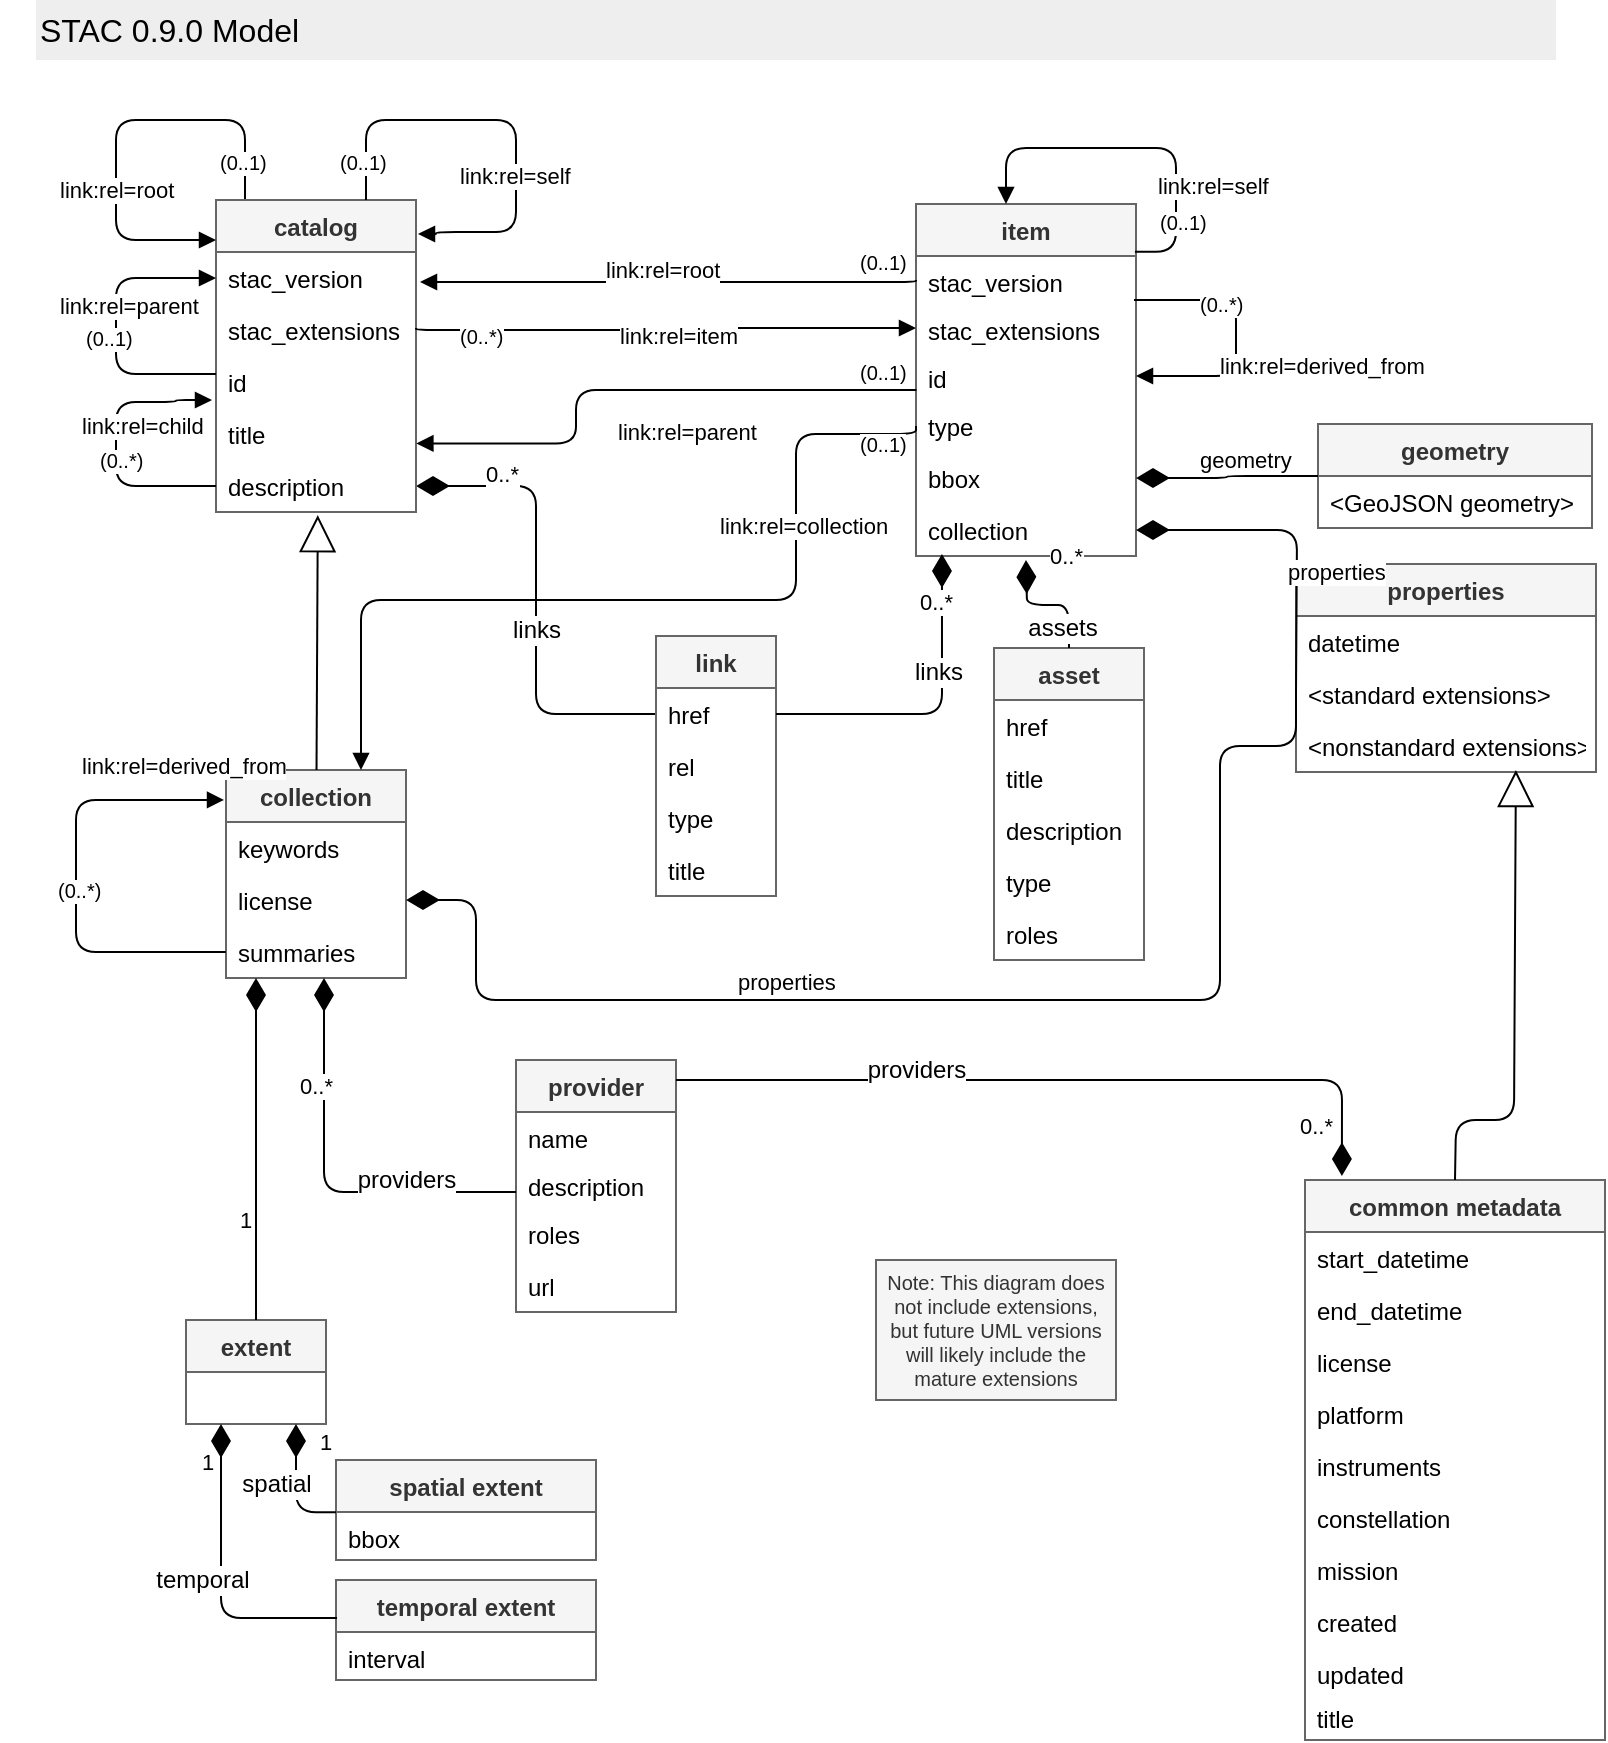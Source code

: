 <mxfile version="12.6.5" type="device"><diagram id="TgNYBds_Jc586sA2aelI" name="STAC 0.7.0"><mxGraphModel dx="754" dy="488" grid="1" gridSize="10" guides="1" tooltips="1" connect="1" arrows="1" fold="1" page="1" pageScale="1" pageWidth="850" pageHeight="1100" math="0" shadow="0"><root><mxCell id="0"/><mxCell id="1" parent="0"/><mxCell id="HuIY_T6q2gdL-3AHE3MU-117" value="0..*" style="endArrow=none;html=1;endSize=12;startArrow=diamondThin;startSize=14;startFill=1;edgeStyle=orthogonalEdgeStyle;align=left;verticalAlign=bottom;entryX=0;entryY=0.5;entryDx=0;entryDy=0;endFill=0;" parent="1" source="HuIY_T6q2gdL-3AHE3MU-6" target="HuIY_T6q2gdL-3AHE3MU-25" edge="1"><mxGeometry x="-0.721" y="-3" relative="1" as="geometry"><mxPoint x="230.0" y="309" as="sourcePoint"/><mxPoint x="460.238" y="433.19" as="targetPoint"/><mxPoint as="offset"/></mxGeometry></mxCell><mxCell id="HuIY_T6q2gdL-3AHE3MU-118" value="links" style="text;html=1;resizable=0;points=[];align=center;verticalAlign=middle;labelBackgroundColor=#ffffff;" parent="HuIY_T6q2gdL-3AHE3MU-117" vertex="1" connectable="0"><mxGeometry x="0.052" y="-6" relative="1" as="geometry"><mxPoint x="6" y="9" as="offset"/></mxGeometry></mxCell><mxCell id="HuIY_T6q2gdL-3AHE3MU-1" value="catalog" style="swimlane;fontStyle=1;childLayout=stackLayout;horizontal=1;startSize=26;fillColor=#f5f5f5;horizontalStack=0;resizeParent=1;resizeParentMax=0;resizeLast=0;collapsible=1;marginBottom=0;strokeColor=#666666;fontColor=#333333;" parent="1" vertex="1"><mxGeometry x="130" y="140" width="100" height="156" as="geometry"/></mxCell><mxCell id="HuIY_T6q2gdL-3AHE3MU-2" value="stac_version&#10;&#10;" style="text;strokeColor=none;fillColor=none;align=left;verticalAlign=top;spacingLeft=4;spacingRight=4;overflow=hidden;rotatable=0;points=[[0,0.5],[1,0.5]];portConstraint=eastwest;" parent="HuIY_T6q2gdL-3AHE3MU-1" vertex="1"><mxGeometry y="26" width="100" height="26" as="geometry"/></mxCell><mxCell id="w-6F14PSl8d6ZXv00X2M-13" value="stac_extensions" style="text;strokeColor=none;fillColor=none;align=left;verticalAlign=top;spacingLeft=4;spacingRight=4;overflow=hidden;rotatable=0;points=[[0,0.5],[1,0.5]];portConstraint=eastwest;" parent="HuIY_T6q2gdL-3AHE3MU-1" vertex="1"><mxGeometry y="52" width="100" height="26" as="geometry"/></mxCell><mxCell id="HuIY_T6q2gdL-3AHE3MU-3" value="id" style="text;strokeColor=none;fillColor=none;align=left;verticalAlign=top;spacingLeft=4;spacingRight=4;overflow=hidden;rotatable=0;points=[[0,0.5],[1,0.5]];portConstraint=eastwest;" parent="HuIY_T6q2gdL-3AHE3MU-1" vertex="1"><mxGeometry y="78" width="100" height="26" as="geometry"/></mxCell><mxCell id="HuIY_T6q2gdL-3AHE3MU-5" value="title" style="text;strokeColor=none;fillColor=none;align=left;verticalAlign=top;spacingLeft=4;spacingRight=4;overflow=hidden;rotatable=0;points=[[0,0.5],[1,0.5]];portConstraint=eastwest;" parent="HuIY_T6q2gdL-3AHE3MU-1" vertex="1"><mxGeometry y="104" width="100" height="26" as="geometry"/></mxCell><mxCell id="HuIY_T6q2gdL-3AHE3MU-6" value="description" style="text;strokeColor=none;fillColor=none;align=left;verticalAlign=top;spacingLeft=4;spacingRight=4;overflow=hidden;rotatable=0;points=[[0,0.5],[1,0.5]];portConstraint=eastwest;" parent="HuIY_T6q2gdL-3AHE3MU-1" vertex="1"><mxGeometry y="130" width="100" height="26" as="geometry"/></mxCell><mxCell id="HuIY_T6q2gdL-3AHE3MU-95" value="link:rel=root" style="endArrow=block;endFill=1;html=1;edgeStyle=orthogonalEdgeStyle;align=left;verticalAlign=top;exitX=0.145;exitY=-0.003;exitDx=0;exitDy=0;exitPerimeter=0;" parent="HuIY_T6q2gdL-3AHE3MU-1" source="HuIY_T6q2gdL-3AHE3MU-1" edge="1"><mxGeometry x="0.178" y="-30" relative="1" as="geometry"><mxPoint x="454.833" y="204.667" as="sourcePoint"/><mxPoint y="20" as="targetPoint"/><Array as="points"><mxPoint x="15" y="-40"/><mxPoint x="-50" y="-40"/><mxPoint x="-50" y="20"/></Array><mxPoint as="offset"/></mxGeometry></mxCell><mxCell id="HuIY_T6q2gdL-3AHE3MU-96" value="(0..1)" style="resizable=0;html=1;align=left;verticalAlign=bottom;labelBackgroundColor=#ffffff;fontSize=10;" parent="HuIY_T6q2gdL-3AHE3MU-95" connectable="0" vertex="1"><mxGeometry x="-1" relative="1" as="geometry"><mxPoint x="-15" y="-10.5" as="offset"/></mxGeometry></mxCell><mxCell id="HuIY_T6q2gdL-3AHE3MU-100" value="link:rel=child" style="endArrow=block;endFill=1;html=1;edgeStyle=orthogonalEdgeStyle;align=left;verticalAlign=top;exitX=0;exitY=0.5;exitDx=0;exitDy=0;" parent="HuIY_T6q2gdL-3AHE3MU-1" source="HuIY_T6q2gdL-3AHE3MU-6" edge="1"><mxGeometry x="0.313" y="20" relative="1" as="geometry"><mxPoint x="-0.048" y="169" as="sourcePoint"/><mxPoint x="-2" y="100" as="targetPoint"/><Array as="points"><mxPoint x="-50" y="143"/><mxPoint x="-50" y="101"/><mxPoint x="-20" y="101"/></Array><mxPoint x="-20" y="19" as="offset"/></mxGeometry></mxCell><mxCell id="HuIY_T6q2gdL-3AHE3MU-101" value="(0..*)" style="resizable=0;html=1;align=left;verticalAlign=bottom;labelBackgroundColor=#ffffff;fontSize=10;" parent="HuIY_T6q2gdL-3AHE3MU-100" connectable="0" vertex="1"><mxGeometry x="-1" relative="1" as="geometry"><mxPoint x="-59.95" y="-4.81" as="offset"/></mxGeometry></mxCell><mxCell id="HuIY_T6q2gdL-3AHE3MU-102" value="link:rel=parent" style="endArrow=block;endFill=1;html=1;edgeStyle=orthogonalEdgeStyle;align=left;verticalAlign=top;entryX=0;entryY=0.5;entryDx=0;entryDy=0;" parent="HuIY_T6q2gdL-3AHE3MU-1" target="HuIY_T6q2gdL-3AHE3MU-2" edge="1"><mxGeometry x="0.311" y="30" relative="1" as="geometry"><mxPoint y="87" as="sourcePoint"/><mxPoint x="138.81" y="280" as="targetPoint"/><Array as="points"><mxPoint x="-3" y="87"/><mxPoint x="-50" y="87"/><mxPoint x="-50" y="39"/></Array><mxPoint as="offset"/></mxGeometry></mxCell><mxCell id="HuIY_T6q2gdL-3AHE3MU-103" value="(0..1)" style="resizable=0;html=1;align=left;verticalAlign=bottom;labelBackgroundColor=#ffffff;fontSize=10;" parent="HuIY_T6q2gdL-3AHE3MU-102" connectable="0" vertex="1"><mxGeometry x="-1" relative="1" as="geometry"><mxPoint x="-67" y="-9.1" as="offset"/></mxGeometry></mxCell><mxCell id="HuIY_T6q2gdL-3AHE3MU-7" value="item" style="swimlane;fontStyle=1;childLayout=stackLayout;horizontal=1;startSize=26;fillColor=#f5f5f5;horizontalStack=0;resizeParent=1;resizeParentMax=0;resizeLast=0;collapsible=1;marginBottom=0;strokeColor=#666666;fontColor=#333333;" parent="1" vertex="1"><mxGeometry x="480" y="142" width="110" height="176" as="geometry"><mxRectangle x="470" y="118" width="60" height="26" as="alternateBounds"/></mxGeometry></mxCell><mxCell id="HuIY_T6q2gdL-3AHE3MU-8" value="stac_version" style="text;strokeColor=none;fillColor=none;align=left;verticalAlign=top;spacingLeft=4;spacingRight=4;overflow=hidden;rotatable=0;points=[[0,0.5],[1,0.5]];portConstraint=eastwest;" parent="HuIY_T6q2gdL-3AHE3MU-7" vertex="1"><mxGeometry y="26" width="110" height="24" as="geometry"/></mxCell><mxCell id="w-6F14PSl8d6ZXv00X2M-2" value="stac_extensions" style="text;strokeColor=none;fillColor=none;align=left;verticalAlign=top;spacingLeft=4;spacingRight=4;overflow=hidden;rotatable=0;points=[[0,0.5],[1,0.5]];portConstraint=eastwest;" parent="HuIY_T6q2gdL-3AHE3MU-7" vertex="1"><mxGeometry y="50" width="110" height="24" as="geometry"/></mxCell><mxCell id="w-6F14PSl8d6ZXv00X2M-1" value="id" style="text;strokeColor=none;fillColor=none;align=left;verticalAlign=top;spacingLeft=4;spacingRight=4;overflow=hidden;rotatable=0;points=[[0,0.5],[1,0.5]];portConstraint=eastwest;" parent="HuIY_T6q2gdL-3AHE3MU-7" vertex="1"><mxGeometry y="74" width="110" height="24" as="geometry"/></mxCell><mxCell id="HuIY_T6q2gdL-3AHE3MU-48" value="link:rel=self" style="endArrow=block;endFill=1;html=1;edgeStyle=orthogonalEdgeStyle;align=left;verticalAlign=top;exitX=0.995;exitY=-0.087;exitDx=0;exitDy=0;exitPerimeter=0;" parent="HuIY_T6q2gdL-3AHE3MU-7" source="HuIY_T6q2gdL-3AHE3MU-8" edge="1"><mxGeometry x="-0.107" y="6" relative="1" as="geometry"><mxPoint x="140" y="72" as="sourcePoint"/><mxPoint x="45" as="targetPoint"/><Array as="points"><mxPoint x="130" y="24"/><mxPoint x="130" y="-28"/><mxPoint x="45" y="-28"/></Array><mxPoint as="offset"/></mxGeometry></mxCell><mxCell id="HuIY_T6q2gdL-3AHE3MU-49" value="(0..1)" style="resizable=0;html=1;align=left;verticalAlign=bottom;labelBackgroundColor=#ffffff;fontSize=10;" parent="HuIY_T6q2gdL-3AHE3MU-48" connectable="0" vertex="1"><mxGeometry x="-1" relative="1" as="geometry"><mxPoint x="11" y="-6" as="offset"/></mxGeometry></mxCell><mxCell id="HuIY_T6q2gdL-3AHE3MU-9" value="type" style="text;strokeColor=none;fillColor=none;align=left;verticalAlign=top;spacingLeft=4;spacingRight=4;overflow=hidden;rotatable=0;points=[[0,0.5],[1,0.5]];portConstraint=eastwest;" parent="HuIY_T6q2gdL-3AHE3MU-7" vertex="1"><mxGeometry y="98" width="110" height="26" as="geometry"/></mxCell><mxCell id="HuIY_T6q2gdL-3AHE3MU-11" value="bbox" style="text;strokeColor=none;fillColor=none;align=left;verticalAlign=top;spacingLeft=4;spacingRight=4;overflow=hidden;rotatable=0;points=[[0,0.5],[1,0.5]];portConstraint=eastwest;" parent="HuIY_T6q2gdL-3AHE3MU-7" vertex="1"><mxGeometry y="124" width="110" height="26" as="geometry"/></mxCell><mxCell id="HuIY_T6q2gdL-3AHE3MU-10" value="collection" style="text;strokeColor=none;fillColor=none;align=left;verticalAlign=top;spacingLeft=4;spacingRight=4;overflow=hidden;rotatable=0;points=[[0,0.5],[1,0.5]];portConstraint=eastwest;" parent="HuIY_T6q2gdL-3AHE3MU-7" vertex="1"><mxGeometry y="150" width="110" height="26" as="geometry"/></mxCell><mxCell id="HuIY_T6q2gdL-3AHE3MU-62" value="link:rel=derived_from" style="endArrow=block;endFill=1;html=1;edgeStyle=orthogonalEdgeStyle;align=left;verticalAlign=top;entryX=1;entryY=0.5;entryDx=0;entryDy=0;" parent="HuIY_T6q2gdL-3AHE3MU-7" target="w-6F14PSl8d6ZXv00X2M-1" edge="1"><mxGeometry x="0.022" y="-10" relative="1" as="geometry"><mxPoint x="109" y="48" as="sourcePoint"/><mxPoint x="110" y="115" as="targetPoint"/><Array as="points"><mxPoint x="160" y="48"/><mxPoint x="160" y="86"/></Array><mxPoint as="offset"/></mxGeometry></mxCell><mxCell id="HuIY_T6q2gdL-3AHE3MU-63" value="(0..*)" style="resizable=0;html=1;align=left;verticalAlign=bottom;labelBackgroundColor=#ffffff;fontSize=10;" parent="HuIY_T6q2gdL-3AHE3MU-62" connectable="0" vertex="1"><mxGeometry x="-1" relative="1" as="geometry"><mxPoint x="31" y="10" as="offset"/></mxGeometry></mxCell><mxCell id="HuIY_T6q2gdL-3AHE3MU-18" value="collection" style="swimlane;fontStyle=1;childLayout=stackLayout;horizontal=1;startSize=26;fillColor=#f5f5f5;horizontalStack=0;resizeParent=1;resizeParentMax=0;resizeLast=0;collapsible=1;marginBottom=0;strokeColor=#666666;fontColor=#333333;" parent="1" vertex="1"><mxGeometry x="135" y="425" width="90" height="104" as="geometry"/></mxCell><mxCell id="HuIY_T6q2gdL-3AHE3MU-19" value="keywords" style="text;strokeColor=none;fillColor=none;align=left;verticalAlign=top;spacingLeft=4;spacingRight=4;overflow=hidden;rotatable=0;points=[[0,0.5],[1,0.5]];portConstraint=eastwest;" parent="HuIY_T6q2gdL-3AHE3MU-18" vertex="1"><mxGeometry y="26" width="90" height="26" as="geometry"/></mxCell><mxCell id="HuIY_T6q2gdL-3AHE3MU-22" value="license" style="text;strokeColor=none;fillColor=none;align=left;verticalAlign=top;spacingLeft=4;spacingRight=4;overflow=hidden;rotatable=0;points=[[0,0.5],[1,0.5]];portConstraint=eastwest;" parent="HuIY_T6q2gdL-3AHE3MU-18" vertex="1"><mxGeometry y="52" width="90" height="26" as="geometry"/></mxCell><mxCell id="HuIY_T6q2gdL-3AHE3MU-131" value="link:rel=derived_from" style="endArrow=block;endFill=1;html=1;edgeStyle=orthogonalEdgeStyle;align=left;verticalAlign=top;entryX=-0.011;entryY=0.144;entryDx=0;entryDy=0;entryPerimeter=0;" parent="HuIY_T6q2gdL-3AHE3MU-18" target="HuIY_T6q2gdL-3AHE3MU-18" edge="1"><mxGeometry x="0.341" y="-41" relative="1" as="geometry"><mxPoint x="-1" y="91" as="sourcePoint"/><mxPoint x="-75" y="-35" as="targetPoint"/><Array as="points"><mxPoint y="91"/><mxPoint x="-75" y="91"/><mxPoint x="-75" y="15"/></Array><mxPoint x="-40" y="-31" as="offset"/></mxGeometry></mxCell><mxCell id="HuIY_T6q2gdL-3AHE3MU-132" value="(0..*)" style="resizable=0;html=1;align=left;verticalAlign=bottom;labelBackgroundColor=#ffffff;fontSize=10;" parent="HuIY_T6q2gdL-3AHE3MU-131" connectable="0" vertex="1"><mxGeometry x="-1" relative="1" as="geometry"><mxPoint x="-85" y="-22.2" as="offset"/></mxGeometry></mxCell><mxCell id="HuIY_T6q2gdL-3AHE3MU-20" value="summaries" style="text;strokeColor=none;fillColor=none;align=left;verticalAlign=top;spacingLeft=4;spacingRight=4;overflow=hidden;rotatable=0;points=[[0,0.5],[1,0.5]];portConstraint=eastwest;" parent="HuIY_T6q2gdL-3AHE3MU-18" vertex="1"><mxGeometry y="78" width="90" height="26" as="geometry"/></mxCell><mxCell id="HuIY_T6q2gdL-3AHE3MU-23" value="link" style="swimlane;fontStyle=1;childLayout=stackLayout;horizontal=1;startSize=26;fillColor=#f5f5f5;horizontalStack=0;resizeParent=1;resizeParentMax=0;resizeLast=0;collapsible=1;marginBottom=0;strokeColor=#666666;fontColor=#333333;" parent="1" vertex="1"><mxGeometry x="350" y="358" width="60" height="130" as="geometry"/></mxCell><mxCell id="HuIY_T6q2gdL-3AHE3MU-25" value="href" style="text;strokeColor=none;fillColor=none;align=left;verticalAlign=top;spacingLeft=4;spacingRight=4;overflow=hidden;rotatable=0;points=[[0,0.5],[1,0.5]];portConstraint=eastwest;" parent="HuIY_T6q2gdL-3AHE3MU-23" vertex="1"><mxGeometry y="26" width="60" height="26" as="geometry"/></mxCell><mxCell id="HuIY_T6q2gdL-3AHE3MU-24" value="rel" style="text;strokeColor=none;fillColor=none;align=left;verticalAlign=top;spacingLeft=4;spacingRight=4;overflow=hidden;rotatable=0;points=[[0,0.5],[1,0.5]];portConstraint=eastwest;" parent="HuIY_T6q2gdL-3AHE3MU-23" vertex="1"><mxGeometry y="52" width="60" height="26" as="geometry"/></mxCell><mxCell id="HuIY_T6q2gdL-3AHE3MU-26" value="type" style="text;strokeColor=none;fillColor=none;align=left;verticalAlign=top;spacingLeft=4;spacingRight=4;overflow=hidden;rotatable=0;points=[[0,0.5],[1,0.5]];portConstraint=eastwest;" parent="HuIY_T6q2gdL-3AHE3MU-23" vertex="1"><mxGeometry y="78" width="60" height="26" as="geometry"/></mxCell><mxCell id="HuIY_T6q2gdL-3AHE3MU-27" value="title" style="text;strokeColor=none;fillColor=none;align=left;verticalAlign=top;spacingLeft=4;spacingRight=4;overflow=hidden;rotatable=0;points=[[0,0.5],[1,0.5]];portConstraint=eastwest;" parent="HuIY_T6q2gdL-3AHE3MU-23" vertex="1"><mxGeometry y="104" width="60" height="26" as="geometry"/></mxCell><mxCell id="HuIY_T6q2gdL-3AHE3MU-28" value="geometry" style="swimlane;fontStyle=1;childLayout=stackLayout;horizontal=1;startSize=26;fillColor=#f5f5f5;horizontalStack=0;resizeParent=1;resizeParentMax=0;resizeLast=0;collapsible=1;marginBottom=0;strokeColor=#666666;fontColor=#333333;" parent="1" vertex="1"><mxGeometry x="681" y="252" width="137" height="52" as="geometry"/></mxCell><mxCell id="HuIY_T6q2gdL-3AHE3MU-29" value="&lt;GeoJSON geometry&gt;" style="text;strokeColor=none;fillColor=none;align=left;verticalAlign=top;spacingLeft=4;spacingRight=4;overflow=hidden;rotatable=0;points=[[0,0.5],[1,0.5]];portConstraint=eastwest;" parent="HuIY_T6q2gdL-3AHE3MU-28" vertex="1"><mxGeometry y="26" width="137" height="26" as="geometry"/></mxCell><mxCell id="HuIY_T6q2gdL-3AHE3MU-37" value="properties" style="swimlane;fontStyle=1;childLayout=stackLayout;horizontal=1;startSize=26;fillColor=#f5f5f5;horizontalStack=0;resizeParent=1;resizeParentMax=0;resizeLast=0;collapsible=1;marginBottom=0;strokeColor=#666666;fontColor=#333333;spacing=2;" parent="1" vertex="1"><mxGeometry x="670" y="322" width="150" height="104" as="geometry"/></mxCell><mxCell id="HuIY_T6q2gdL-3AHE3MU-38" value="datetime" style="text;strokeColor=none;fillColor=none;align=left;verticalAlign=top;spacingLeft=4;spacingRight=4;overflow=hidden;rotatable=0;points=[[0,0.5],[1,0.5]];portConstraint=eastwest;spacing=2;" parent="HuIY_T6q2gdL-3AHE3MU-37" vertex="1"><mxGeometry y="26" width="150" height="26" as="geometry"/></mxCell><mxCell id="HuIY_T6q2gdL-3AHE3MU-40" value="&lt;standard extensions&gt;" style="text;strokeColor=none;fillColor=none;align=left;verticalAlign=top;spacingLeft=4;spacingRight=4;overflow=hidden;rotatable=0;points=[[0,0.5],[1,0.5]];portConstraint=eastwest;" parent="HuIY_T6q2gdL-3AHE3MU-37" vertex="1"><mxGeometry y="52" width="150" height="26" as="geometry"/></mxCell><mxCell id="HuIY_T6q2gdL-3AHE3MU-41" value="&lt;nonstandard extensions&gt;" style="text;strokeColor=none;fillColor=none;align=left;verticalAlign=top;spacingLeft=4;spacingRight=4;overflow=hidden;rotatable=0;points=[[0,0.5],[1,0.5]];portConstraint=eastwest;" parent="HuIY_T6q2gdL-3AHE3MU-37" vertex="1"><mxGeometry y="78" width="150" height="26" as="geometry"/></mxCell><mxCell id="HuIY_T6q2gdL-3AHE3MU-51" value="geometry" style="endArrow=none;html=1;endSize=12;startArrow=diamondThin;startSize=14;startFill=1;edgeStyle=orthogonalEdgeStyle;align=left;verticalAlign=bottom;endFill=0;exitX=1;exitY=0.5;exitDx=0;exitDy=0;" parent="1" source="HuIY_T6q2gdL-3AHE3MU-11" target="HuIY_T6q2gdL-3AHE3MU-28" edge="1"><mxGeometry x="-0.361" relative="1" as="geometry"><mxPoint x="610" y="340" as="sourcePoint"/><mxPoint x="560" y="310" as="targetPoint"/><mxPoint as="offset"/></mxGeometry></mxCell><mxCell id="HuIY_T6q2gdL-3AHE3MU-52" value="properties" style="endArrow=none;html=1;endSize=12;startArrow=diamondThin;startSize=14;startFill=1;edgeStyle=orthogonalEdgeStyle;align=left;verticalAlign=bottom;entryX=0;entryY=0.5;entryDx=0;entryDy=0;endFill=0;" parent="1" source="HuIY_T6q2gdL-3AHE3MU-10" edge="1"><mxGeometry x="-0.094" y="-30" relative="1" as="geometry"><mxPoint x="540" y="400" as="sourcePoint"/><mxPoint x="670" y="387" as="targetPoint"/><mxPoint as="offset"/></mxGeometry></mxCell><mxCell id="HuIY_T6q2gdL-3AHE3MU-53" value="0..*" style="endArrow=none;html=1;endSize=12;startArrow=diamondThin;startSize=14;startFill=1;edgeStyle=orthogonalEdgeStyle;align=left;verticalAlign=bottom;entryX=1;entryY=0.5;entryDx=0;entryDy=0;endFill=0;exitX=0.118;exitY=0.962;exitDx=0;exitDy=0;exitPerimeter=0;" parent="1" source="HuIY_T6q2gdL-3AHE3MU-10" target="HuIY_T6q2gdL-3AHE3MU-25" edge="1"><mxGeometry x="-0.595" y="-13" relative="1" as="geometry"><mxPoint x="500" y="380" as="sourcePoint"/><mxPoint x="540.143" y="738.714" as="targetPoint"/><mxPoint as="offset"/></mxGeometry></mxCell><mxCell id="HuIY_T6q2gdL-3AHE3MU-54" value="links" style="text;html=1;resizable=0;points=[];align=center;verticalAlign=middle;labelBackgroundColor=#ffffff;" parent="HuIY_T6q2gdL-3AHE3MU-53" vertex="1" connectable="0"><mxGeometry x="0.052" y="-6" relative="1" as="geometry"><mxPoint x="3" y="-15" as="offset"/></mxGeometry></mxCell><mxCell id="HuIY_T6q2gdL-3AHE3MU-55" value="asset" style="swimlane;fontStyle=1;childLayout=stackLayout;horizontal=1;startSize=26;fillColor=#f5f5f5;horizontalStack=0;resizeParent=1;resizeParentMax=0;resizeLast=0;collapsible=1;marginBottom=0;strokeColor=#666666;fontColor=#333333;" parent="1" vertex="1"><mxGeometry x="519" y="364" width="75" height="156" as="geometry"/></mxCell><mxCell id="HuIY_T6q2gdL-3AHE3MU-56" value="href" style="text;strokeColor=none;fillColor=none;align=left;verticalAlign=top;spacingLeft=4;spacingRight=4;overflow=hidden;rotatable=0;points=[[0,0.5],[1,0.5]];portConstraint=eastwest;" parent="HuIY_T6q2gdL-3AHE3MU-55" vertex="1"><mxGeometry y="26" width="75" height="26" as="geometry"/></mxCell><mxCell id="HuIY_T6q2gdL-3AHE3MU-58" value="title" style="text;strokeColor=none;fillColor=none;align=left;verticalAlign=top;spacingLeft=4;spacingRight=4;overflow=hidden;rotatable=0;points=[[0,0.5],[1,0.5]];portConstraint=eastwest;" parent="HuIY_T6q2gdL-3AHE3MU-55" vertex="1"><mxGeometry y="52" width="75" height="26" as="geometry"/></mxCell><mxCell id="HuIY_T6q2gdL-3AHE3MU-57" value="description" style="text;strokeColor=none;fillColor=none;align=left;verticalAlign=top;spacingLeft=4;spacingRight=4;overflow=hidden;rotatable=0;points=[[0,0.5],[1,0.5]];portConstraint=eastwest;" parent="HuIY_T6q2gdL-3AHE3MU-55" vertex="1"><mxGeometry y="78" width="75" height="26" as="geometry"/></mxCell><mxCell id="2O_Iisf177nRd3odAzo--13" value="type" style="text;strokeColor=none;fillColor=none;align=left;verticalAlign=top;spacingLeft=4;spacingRight=4;overflow=hidden;rotatable=0;points=[[0,0.5],[1,0.5]];portConstraint=eastwest;" parent="HuIY_T6q2gdL-3AHE3MU-55" vertex="1"><mxGeometry y="104" width="75" height="26" as="geometry"/></mxCell><mxCell id="2O_Iisf177nRd3odAzo--20" value="roles" style="text;strokeColor=none;fillColor=none;align=left;verticalAlign=top;spacingLeft=4;spacingRight=4;overflow=hidden;rotatable=0;points=[[0,0.5],[1,0.5]];portConstraint=eastwest;" parent="HuIY_T6q2gdL-3AHE3MU-55" vertex="1"><mxGeometry y="130" width="75" height="26" as="geometry"/></mxCell><mxCell id="HuIY_T6q2gdL-3AHE3MU-60" value="0..*" style="endArrow=none;html=1;endSize=12;startArrow=diamondThin;startSize=14;startFill=1;edgeStyle=orthogonalEdgeStyle;align=left;verticalAlign=bottom;entryX=0.5;entryY=0;entryDx=0;entryDy=0;endFill=0;" parent="1" target="HuIY_T6q2gdL-3AHE3MU-55" edge="1"><mxGeometry x="0.004" y="14" relative="1" as="geometry"><mxPoint x="535" y="320" as="sourcePoint"/><mxPoint x="390" y="439" as="targetPoint"/><mxPoint y="-2" as="offset"/></mxGeometry></mxCell><mxCell id="HuIY_T6q2gdL-3AHE3MU-61" value="assets" style="text;html=1;resizable=0;points=[];align=center;verticalAlign=middle;labelBackgroundColor=#ffffff;" parent="HuIY_T6q2gdL-3AHE3MU-60" vertex="1" connectable="0"><mxGeometry x="0.052" y="-6" relative="1" as="geometry"><mxPoint x="5.84" y="5.19" as="offset"/></mxGeometry></mxCell><mxCell id="HuIY_T6q2gdL-3AHE3MU-64" value="Note: This diagram does not include extensions, but future UML versions will likely include the mature extensions" style="rounded=0;whiteSpace=wrap;html=1;fillColor=#f5f5f5;strokeColor=#666666;fontSize=10;fontColor=#333333;" parent="1" vertex="1"><mxGeometry x="460" y="670" width="120" height="70" as="geometry"/></mxCell><mxCell id="HuIY_T6q2gdL-3AHE3MU-92" value="STAC 0.9.0 Model" style="rounded=0;whiteSpace=wrap;html=1;fontSize=16;fillColor=#eeeeee;strokeColor=none;fontStyle=0;align=left;" parent="1" vertex="1"><mxGeometry x="40" y="40" width="760" height="30" as="geometry"/></mxCell><mxCell id="HuIY_T6q2gdL-3AHE3MU-98" value="link:rel=self" style="endArrow=block;endFill=1;html=1;edgeStyle=orthogonalEdgeStyle;align=left;verticalAlign=top;exitX=0.75;exitY=0;exitDx=0;exitDy=0;" parent="1" source="HuIY_T6q2gdL-3AHE3MU-1" edge="1"><mxGeometry x="0.178" y="-30" relative="1" as="geometry"><mxPoint x="305" y="290" as="sourcePoint"/><mxPoint x="231" y="157" as="targetPoint"/><Array as="points"><mxPoint x="205" y="100"/><mxPoint x="280" y="100"/><mxPoint x="280" y="156"/><mxPoint x="240" y="156"/><mxPoint x="240" y="157"/></Array><mxPoint as="offset"/></mxGeometry></mxCell><mxCell id="HuIY_T6q2gdL-3AHE3MU-99" value="(0..1)" style="resizable=0;html=1;align=left;verticalAlign=bottom;labelBackgroundColor=#ffffff;fontSize=10;" parent="HuIY_T6q2gdL-3AHE3MU-98" connectable="0" vertex="1"><mxGeometry x="-1" relative="1" as="geometry"><mxPoint x="-15" y="-10.5" as="offset"/></mxGeometry></mxCell><mxCell id="HuIY_T6q2gdL-3AHE3MU-105" value="" style="endArrow=block;endSize=16;endFill=0;html=1;fontSize=10;entryX=0.509;entryY=1.06;entryDx=0;entryDy=0;entryPerimeter=0;" parent="1" source="HuIY_T6q2gdL-3AHE3MU-18" target="HuIY_T6q2gdL-3AHE3MU-6" edge="1"><mxGeometry width="160" relative="1" as="geometry"><mxPoint x="200" y="370" as="sourcePoint"/><mxPoint x="181" y="324.002" as="targetPoint"/><Array as="points"/></mxGeometry></mxCell><mxCell id="HuIY_T6q2gdL-3AHE3MU-107" value="link:rel=root" style="endArrow=block;endFill=1;html=1;edgeStyle=orthogonalEdgeStyle;align=left;verticalAlign=top;exitX=0;exitY=0.5;exitDx=0;exitDy=0;" parent="1" source="HuIY_T6q2gdL-3AHE3MU-8" edge="1"><mxGeometry x="0.429" y="-27" relative="1" as="geometry"><mxPoint x="478" y="182" as="sourcePoint"/><mxPoint x="232" y="181" as="targetPoint"/><Array as="points"><mxPoint x="480" y="181"/></Array><mxPoint x="20" y="8" as="offset"/></mxGeometry></mxCell><mxCell id="HuIY_T6q2gdL-3AHE3MU-108" value="(0..1)" style="resizable=0;html=1;align=left;verticalAlign=bottom;labelBackgroundColor=#ffffff;fontSize=10;" parent="HuIY_T6q2gdL-3AHE3MU-107" connectable="0" vertex="1"><mxGeometry x="-1" relative="1" as="geometry"><mxPoint x="-30" y="-1" as="offset"/></mxGeometry></mxCell><mxCell id="HuIY_T6q2gdL-3AHE3MU-111" value="link:rel=item" style="endArrow=block;endFill=1;html=1;edgeStyle=orthogonalEdgeStyle;align=left;verticalAlign=top;" parent="1" edge="1"><mxGeometry x="0.007" y="28" relative="1" as="geometry"><mxPoint x="230" y="204" as="sourcePoint"/><mxPoint x="480" y="204" as="targetPoint"/><Array as="points"><mxPoint x="375" y="205"/><mxPoint x="375" y="204"/></Array><mxPoint x="-26" y="18" as="offset"/></mxGeometry></mxCell><mxCell id="HuIY_T6q2gdL-3AHE3MU-112" value="(0..*)" style="resizable=0;html=1;align=left;verticalAlign=bottom;labelBackgroundColor=#ffffff;fontSize=10;" parent="HuIY_T6q2gdL-3AHE3MU-111" connectable="0" vertex="1"><mxGeometry x="-1" relative="1" as="geometry"><mxPoint x="20" y="12" as="offset"/></mxGeometry></mxCell><mxCell id="HuIY_T6q2gdL-3AHE3MU-113" value="link:rel=parent" style="endArrow=block;endFill=1;html=1;edgeStyle=orthogonalEdgeStyle;align=left;verticalAlign=top;exitX=0;exitY=0.5;exitDx=0;exitDy=0;entryX=1.002;entryY=0.681;entryDx=0;entryDy=0;entryPerimeter=0;" parent="1" target="HuIY_T6q2gdL-3AHE3MU-5" edge="1"><mxGeometry x="0.429" y="-27" relative="1" as="geometry"><mxPoint x="480.238" y="235.048" as="sourcePoint"/><mxPoint x="270.238" y="235.048" as="targetPoint"/><Array as="points"><mxPoint x="310" y="235"/></Array><mxPoint x="20" y="8" as="offset"/></mxGeometry></mxCell><mxCell id="HuIY_T6q2gdL-3AHE3MU-114" value="(0..1)" style="resizable=0;html=1;align=left;verticalAlign=bottom;labelBackgroundColor=#ffffff;fontSize=10;" parent="HuIY_T6q2gdL-3AHE3MU-113" connectable="0" vertex="1"><mxGeometry x="-1" relative="1" as="geometry"><mxPoint x="-30" y="-1" as="offset"/></mxGeometry></mxCell><mxCell id="HuIY_T6q2gdL-3AHE3MU-115" value="link:rel=collection" style="endArrow=block;endFill=1;html=1;edgeStyle=orthogonalEdgeStyle;align=left;verticalAlign=top;exitX=0;exitY=0.5;exitDx=0;exitDy=0;entryX=0.75;entryY=0;entryDx=0;entryDy=0;" parent="1" source="HuIY_T6q2gdL-3AHE3MU-9" target="HuIY_T6q2gdL-3AHE3MU-18" edge="1"><mxGeometry x="-0.568" y="-40" relative="1" as="geometry"><mxPoint x="490.238" y="245.095" as="sourcePoint"/><mxPoint x="250" y="400" as="targetPoint"/><Array as="points"><mxPoint x="480" y="257"/><mxPoint x="420" y="257"/><mxPoint x="420" y="340"/><mxPoint x="203" y="340"/></Array><mxPoint as="offset"/></mxGeometry></mxCell><mxCell id="HuIY_T6q2gdL-3AHE3MU-116" value="(0..1)" style="resizable=0;html=1;align=left;verticalAlign=bottom;labelBackgroundColor=#ffffff;fontSize=10;" parent="HuIY_T6q2gdL-3AHE3MU-115" connectable="0" vertex="1"><mxGeometry x="-1" relative="1" as="geometry"><mxPoint x="-30" y="17" as="offset"/></mxGeometry></mxCell><mxCell id="HuIY_T6q2gdL-3AHE3MU-119" value="extent" style="swimlane;fontStyle=1;childLayout=stackLayout;horizontal=1;startSize=26;fillColor=#f5f5f5;horizontalStack=0;resizeParent=1;resizeParentMax=0;resizeLast=0;collapsible=1;marginBottom=0;strokeColor=#666666;fontColor=#333333;" parent="1" vertex="1"><mxGeometry x="115" y="700" width="70" height="52" as="geometry"/></mxCell><mxCell id="HuIY_T6q2gdL-3AHE3MU-124" value="1" style="endArrow=none;html=1;endSize=12;startArrow=diamondThin;startSize=14;startFill=1;edgeStyle=orthogonalEdgeStyle;align=left;verticalAlign=bottom;entryX=0.5;entryY=0;entryDx=0;entryDy=0;endFill=0;" parent="1" source="HuIY_T6q2gdL-3AHE3MU-18" target="HuIY_T6q2gdL-3AHE3MU-119" edge="1"><mxGeometry x="0.515" y="-10" relative="1" as="geometry"><mxPoint x="70" y="750" as="sourcePoint"/><mxPoint x="640" y="500" as="targetPoint"/><Array as="points"><mxPoint x="150" y="700"/></Array><mxPoint as="offset"/></mxGeometry></mxCell><mxCell id="HuIY_T6q2gdL-3AHE3MU-125" value="provider" style="swimlane;fontStyle=1;childLayout=stackLayout;horizontal=1;startSize=26;fillColor=#f5f5f5;horizontalStack=0;resizeParent=1;resizeParentMax=0;resizeLast=0;collapsible=1;marginBottom=0;strokeColor=#666666;fontColor=#333333;" parent="1" vertex="1"><mxGeometry x="280" y="570" width="80" height="126" as="geometry"/></mxCell><mxCell id="HuIY_T6q2gdL-3AHE3MU-126" value="name" style="text;strokeColor=none;fillColor=none;align=left;verticalAlign=top;spacingLeft=4;spacingRight=4;overflow=hidden;rotatable=0;points=[[0,0.5],[1,0.5]];portConstraint=eastwest;" parent="HuIY_T6q2gdL-3AHE3MU-125" vertex="1"><mxGeometry y="26" width="80" height="24" as="geometry"/></mxCell><mxCell id="w-6F14PSl8d6ZXv00X2M-11" value="description" style="text;strokeColor=none;fillColor=none;align=left;verticalAlign=top;spacingLeft=4;spacingRight=4;overflow=hidden;rotatable=0;points=[[0,0.5],[1,0.5]];portConstraint=eastwest;" parent="HuIY_T6q2gdL-3AHE3MU-125" vertex="1"><mxGeometry y="50" width="80" height="24" as="geometry"/></mxCell><mxCell id="HuIY_T6q2gdL-3AHE3MU-128" value="roles" style="text;strokeColor=none;fillColor=none;align=left;verticalAlign=top;spacingLeft=4;spacingRight=4;overflow=hidden;rotatable=0;points=[[0,0.5],[1,0.5]];portConstraint=eastwest;" parent="HuIY_T6q2gdL-3AHE3MU-125" vertex="1"><mxGeometry y="74" width="80" height="26" as="geometry"/></mxCell><mxCell id="HuIY_T6q2gdL-3AHE3MU-127" value="url" style="text;strokeColor=none;fillColor=none;align=left;verticalAlign=top;spacingLeft=4;spacingRight=4;overflow=hidden;rotatable=0;points=[[0,0.5],[1,0.5]];portConstraint=eastwest;" parent="HuIY_T6q2gdL-3AHE3MU-125" vertex="1"><mxGeometry y="100" width="80" height="26" as="geometry"/></mxCell><mxCell id="HuIY_T6q2gdL-3AHE3MU-129" value="0..*" style="endArrow=none;html=1;endSize=12;startArrow=diamondThin;startSize=14;startFill=1;edgeStyle=orthogonalEdgeStyle;align=left;verticalAlign=bottom;endFill=0;" parent="1" source="HuIY_T6q2gdL-3AHE3MU-18" target="HuIY_T6q2gdL-3AHE3MU-125" edge="1"><mxGeometry x="-0.384" y="-14" relative="1" as="geometry"><mxPoint x="130" y="700" as="sourcePoint"/><mxPoint x="550" y="649" as="targetPoint"/><Array as="points"><mxPoint x="184" y="636"/></Array><mxPoint as="offset"/></mxGeometry></mxCell><mxCell id="HuIY_T6q2gdL-3AHE3MU-130" value="providers" style="text;html=1;resizable=0;points=[];align=center;verticalAlign=middle;labelBackgroundColor=#ffffff;" parent="HuIY_T6q2gdL-3AHE3MU-129" vertex="1" connectable="0"><mxGeometry x="0.052" y="-6" relative="1" as="geometry"><mxPoint x="41" y="-12" as="offset"/></mxGeometry></mxCell><mxCell id="w-6F14PSl8d6ZXv00X2M-6" value="0..*" style="endArrow=none;html=1;endSize=12;startArrow=diamondThin;startSize=14;startFill=1;edgeStyle=orthogonalEdgeStyle;align=left;verticalAlign=bottom;endFill=0;exitX=0.123;exitY=-0.007;exitDx=0;exitDy=0;exitPerimeter=0;" parent="1" source="2O_Iisf177nRd3odAzo--1" target="HuIY_T6q2gdL-3AHE3MU-125" edge="1"><mxGeometry x="-0.627" y="32" relative="1" as="geometry"><mxPoint x="620" y="530" as="sourcePoint"/><mxPoint x="400" y="720" as="targetPoint"/><Array as="points"><mxPoint x="693" y="580"/></Array><mxPoint as="offset"/></mxGeometry></mxCell><mxCell id="w-6F14PSl8d6ZXv00X2M-7" value="providers" style="text;html=1;resizable=0;points=[];align=center;verticalAlign=middle;labelBackgroundColor=#ffffff;" parent="w-6F14PSl8d6ZXv00X2M-6" vertex="1" connectable="0"><mxGeometry x="0.052" y="-6" relative="1" as="geometry"><mxPoint x="-61" y="1" as="offset"/></mxGeometry></mxCell><mxCell id="w-6F14PSl8d6ZXv00X2M-17" value="properties" style="endArrow=none;html=1;endSize=12;startArrow=diamondThin;startSize=14;startFill=1;edgeStyle=orthogonalEdgeStyle;align=left;verticalAlign=bottom;entryX=0;entryY=0.5;entryDx=0;entryDy=0;endFill=0;exitX=1;exitY=0.5;exitDx=0;exitDy=0;" parent="1" source="HuIY_T6q2gdL-3AHE3MU-22" target="HuIY_T6q2gdL-3AHE3MU-40" edge="1"><mxGeometry x="-0.341" relative="1" as="geometry"><mxPoint x="225" y="542" as="sourcePoint"/><mxPoint x="642" y="451" as="targetPoint"/><mxPoint as="offset"/><Array as="points"><mxPoint x="260" y="490"/><mxPoint x="260" y="540"/><mxPoint x="632" y="540"/><mxPoint x="632" y="413"/></Array></mxGeometry></mxCell><mxCell id="2O_Iisf177nRd3odAzo--1" value="common metadata" style="swimlane;fontStyle=1;childLayout=stackLayout;horizontal=1;startSize=26;fillColor=#f5f5f5;horizontalStack=0;resizeParent=1;resizeParentMax=0;resizeLast=0;collapsible=1;marginBottom=0;strokeColor=#666666;fontColor=#333333;spacing=2;" parent="1" vertex="1"><mxGeometry x="674.5" y="630" width="150" height="280" as="geometry"/></mxCell><mxCell id="2O_Iisf177nRd3odAzo--2" value="start_datetime" style="text;strokeColor=none;fillColor=none;align=left;verticalAlign=top;spacingLeft=4;spacingRight=4;overflow=hidden;rotatable=0;points=[[0,0.5],[1,0.5]];portConstraint=eastwest;" parent="2O_Iisf177nRd3odAzo--1" vertex="1"><mxGeometry y="26" width="150" height="26" as="geometry"/></mxCell><mxCell id="2O_Iisf177nRd3odAzo--3" value="end_datetime" style="text;strokeColor=none;fillColor=none;align=left;verticalAlign=top;spacingLeft=4;spacingRight=4;overflow=hidden;rotatable=0;points=[[0,0.5],[1,0.5]];portConstraint=eastwest;spacing=2;" parent="2O_Iisf177nRd3odAzo--1" vertex="1"><mxGeometry y="52" width="150" height="26" as="geometry"/></mxCell><mxCell id="2O_Iisf177nRd3odAzo--4" value="license" style="text;strokeColor=none;fillColor=none;align=left;verticalAlign=top;spacingLeft=4;spacingRight=4;overflow=hidden;rotatable=0;points=[[0,0.5],[1,0.5]];portConstraint=eastwest;" parent="2O_Iisf177nRd3odAzo--1" vertex="1"><mxGeometry y="78" width="150" height="26" as="geometry"/></mxCell><mxCell id="2O_Iisf177nRd3odAzo--5" value="platform" style="text;strokeColor=none;fillColor=none;align=left;verticalAlign=top;spacingLeft=4;spacingRight=4;overflow=hidden;rotatable=0;points=[[0,0.5],[1,0.5]];portConstraint=eastwest;" parent="2O_Iisf177nRd3odAzo--1" vertex="1"><mxGeometry y="104" width="150" height="26" as="geometry"/></mxCell><mxCell id="2O_Iisf177nRd3odAzo--6" value="instruments" style="text;strokeColor=none;fillColor=none;align=left;verticalAlign=top;spacingLeft=4;spacingRight=4;overflow=hidden;rotatable=0;points=[[0,0.5],[1,0.5]];portConstraint=eastwest;" parent="2O_Iisf177nRd3odAzo--1" vertex="1"><mxGeometry y="130" width="150" height="26" as="geometry"/></mxCell><mxCell id="2O_Iisf177nRd3odAzo--7" value="constellation" style="text;strokeColor=none;fillColor=none;align=left;verticalAlign=top;spacingLeft=4;spacingRight=4;overflow=hidden;rotatable=0;points=[[0,0.5],[1,0.5]];portConstraint=eastwest;" parent="2O_Iisf177nRd3odAzo--1" vertex="1"><mxGeometry y="156" width="150" height="26" as="geometry"/></mxCell><mxCell id="2O_Iisf177nRd3odAzo--8" value="mission" style="text;strokeColor=none;fillColor=none;align=left;verticalAlign=top;spacingLeft=4;spacingRight=4;overflow=hidden;rotatable=0;points=[[0,0.5],[1,0.5]];portConstraint=eastwest;" parent="2O_Iisf177nRd3odAzo--1" vertex="1"><mxGeometry y="182" width="150" height="26" as="geometry"/></mxCell><mxCell id="2O_Iisf177nRd3odAzo--9" value="created" style="text;strokeColor=none;fillColor=none;align=left;verticalAlign=top;spacingLeft=4;spacingRight=4;overflow=hidden;rotatable=0;points=[[0,0.5],[1,0.5]];portConstraint=eastwest;" parent="2O_Iisf177nRd3odAzo--1" vertex="1"><mxGeometry y="208" width="150" height="26" as="geometry"/></mxCell><mxCell id="2O_Iisf177nRd3odAzo--10" value="updated" style="text;strokeColor=none;fillColor=none;align=left;verticalAlign=top;spacingLeft=4;spacingRight=4;overflow=hidden;rotatable=0;points=[[0,0.5],[1,0.5]];portConstraint=eastwest;" parent="2O_Iisf177nRd3odAzo--1" vertex="1"><mxGeometry y="234" width="150" height="26" as="geometry"/></mxCell><mxCell id="4B1MgwrVfapFZmPesAZp-4" value="&lt;span&gt;&amp;nbsp;title&lt;/span&gt;" style="text;html=1;align=left;verticalAlign=middle;resizable=0;points=[];autosize=1;" vertex="1" parent="2O_Iisf177nRd3odAzo--1"><mxGeometry y="260" width="150" height="20" as="geometry"/></mxCell><mxCell id="2O_Iisf177nRd3odAzo--12" value="" style="endArrow=block;endSize=16;endFill=0;html=1;fontSize=10;exitX=0.5;exitY=0;exitDx=0;exitDy=0;entryX=0.733;entryY=0.962;entryDx=0;entryDy=0;entryPerimeter=0;" parent="1" source="2O_Iisf177nRd3odAzo--1" target="HuIY_T6q2gdL-3AHE3MU-41" edge="1"><mxGeometry width="160" relative="1" as="geometry"><mxPoint x="577" y="640" as="sourcePoint"/><mxPoint x="779" y="530" as="targetPoint"/><Array as="points"><mxPoint x="750" y="600"/><mxPoint x="779" y="600"/></Array></mxGeometry></mxCell><mxCell id="2O_Iisf177nRd3odAzo--21" value="spatial extent" style="swimlane;fontStyle=1;childLayout=stackLayout;horizontal=1;startSize=26;fillColor=#f5f5f5;horizontalStack=0;resizeParent=1;resizeParentMax=0;resizeLast=0;collapsible=1;marginBottom=0;strokeColor=#666666;fontColor=#333333;" parent="1" vertex="1"><mxGeometry x="190" y="770" width="130" height="50" as="geometry"/></mxCell><mxCell id="2O_Iisf177nRd3odAzo--22" value="bbox" style="text;strokeColor=none;fillColor=none;align=left;verticalAlign=top;spacingLeft=4;spacingRight=4;overflow=hidden;rotatable=0;points=[[0,0.5],[1,0.5]];portConstraint=eastwest;" parent="2O_Iisf177nRd3odAzo--21" vertex="1"><mxGeometry y="26" width="130" height="24" as="geometry"/></mxCell><mxCell id="2O_Iisf177nRd3odAzo--29" value="temporal extent" style="swimlane;fontStyle=1;childLayout=stackLayout;horizontal=1;startSize=26;fillColor=#f5f5f5;horizontalStack=0;resizeParent=1;resizeParentMax=0;resizeLast=0;collapsible=1;marginBottom=0;strokeColor=#666666;fontColor=#333333;" parent="1" vertex="1"><mxGeometry x="190" y="830" width="130" height="50" as="geometry"><mxRectangle x="190" y="830" width="120" height="26" as="alternateBounds"/></mxGeometry></mxCell><mxCell id="2O_Iisf177nRd3odAzo--30" value="interval" style="text;strokeColor=none;fillColor=none;align=left;verticalAlign=top;spacingLeft=4;spacingRight=4;overflow=hidden;rotatable=0;points=[[0,0.5],[1,0.5]];portConstraint=eastwest;" parent="2O_Iisf177nRd3odAzo--29" vertex="1"><mxGeometry y="26" width="130" height="24" as="geometry"/></mxCell><mxCell id="2O_Iisf177nRd3odAzo--31" value="1" style="endArrow=none;html=1;endSize=12;startArrow=diamondThin;startSize=14;startFill=1;edgeStyle=orthogonalEdgeStyle;align=left;verticalAlign=bottom;endFill=0;entryX=0;entryY=0.006;entryDx=0;entryDy=0;exitX=0.48;exitY=1;exitDx=0;exitDy=0;exitPerimeter=0;entryPerimeter=0;" parent="1" target="2O_Iisf177nRd3odAzo--22" edge="1"><mxGeometry x="0.69" y="26" relative="1" as="geometry"><mxPoint x="169.998" y="751.998" as="sourcePoint"/><mxPoint x="169.998" y="847.712" as="targetPoint"/><Array as="points"><mxPoint x="170" y="796"/></Array><mxPoint as="offset"/></mxGeometry></mxCell><mxCell id="2O_Iisf177nRd3odAzo--32" value="spatial" style="text;html=1;resizable=0;points=[];align=center;verticalAlign=middle;labelBackgroundColor=#ffffff;" parent="2O_Iisf177nRd3odAzo--31" vertex="1" connectable="0"><mxGeometry x="0.052" y="-6" relative="1" as="geometry"><mxPoint x="-3.95" y="-3.67" as="offset"/></mxGeometry></mxCell><mxCell id="2O_Iisf177nRd3odAzo--33" value="1" style="endArrow=none;html=1;endSize=12;startArrow=diamondThin;startSize=14;startFill=1;edgeStyle=orthogonalEdgeStyle;align=left;verticalAlign=bottom;endFill=0;entryX=0.004;entryY=0.38;entryDx=0;entryDy=0;exitX=0.25;exitY=1;exitDx=0;exitDy=0;entryPerimeter=0;" parent="1" source="HuIY_T6q2gdL-3AHE3MU-119" target="2O_Iisf177nRd3odAzo--29" edge="1"><mxGeometry x="-0.637" y="-12" relative="1" as="geometry"><mxPoint x="120.002" y="803.997" as="sourcePoint"/><mxPoint x="140.002" y="848.283" as="targetPoint"/><Array as="points"><mxPoint x="132" y="849"/></Array><mxPoint as="offset"/></mxGeometry></mxCell><mxCell id="2O_Iisf177nRd3odAzo--34" value="temporal" style="text;html=1;resizable=0;points=[];align=center;verticalAlign=middle;labelBackgroundColor=#ffffff;" parent="2O_Iisf177nRd3odAzo--33" vertex="1" connectable="0"><mxGeometry x="0.052" y="-6" relative="1" as="geometry"><mxPoint x="-3.95" y="-3.67" as="offset"/></mxGeometry></mxCell></root></mxGraphModel></diagram></mxfile>